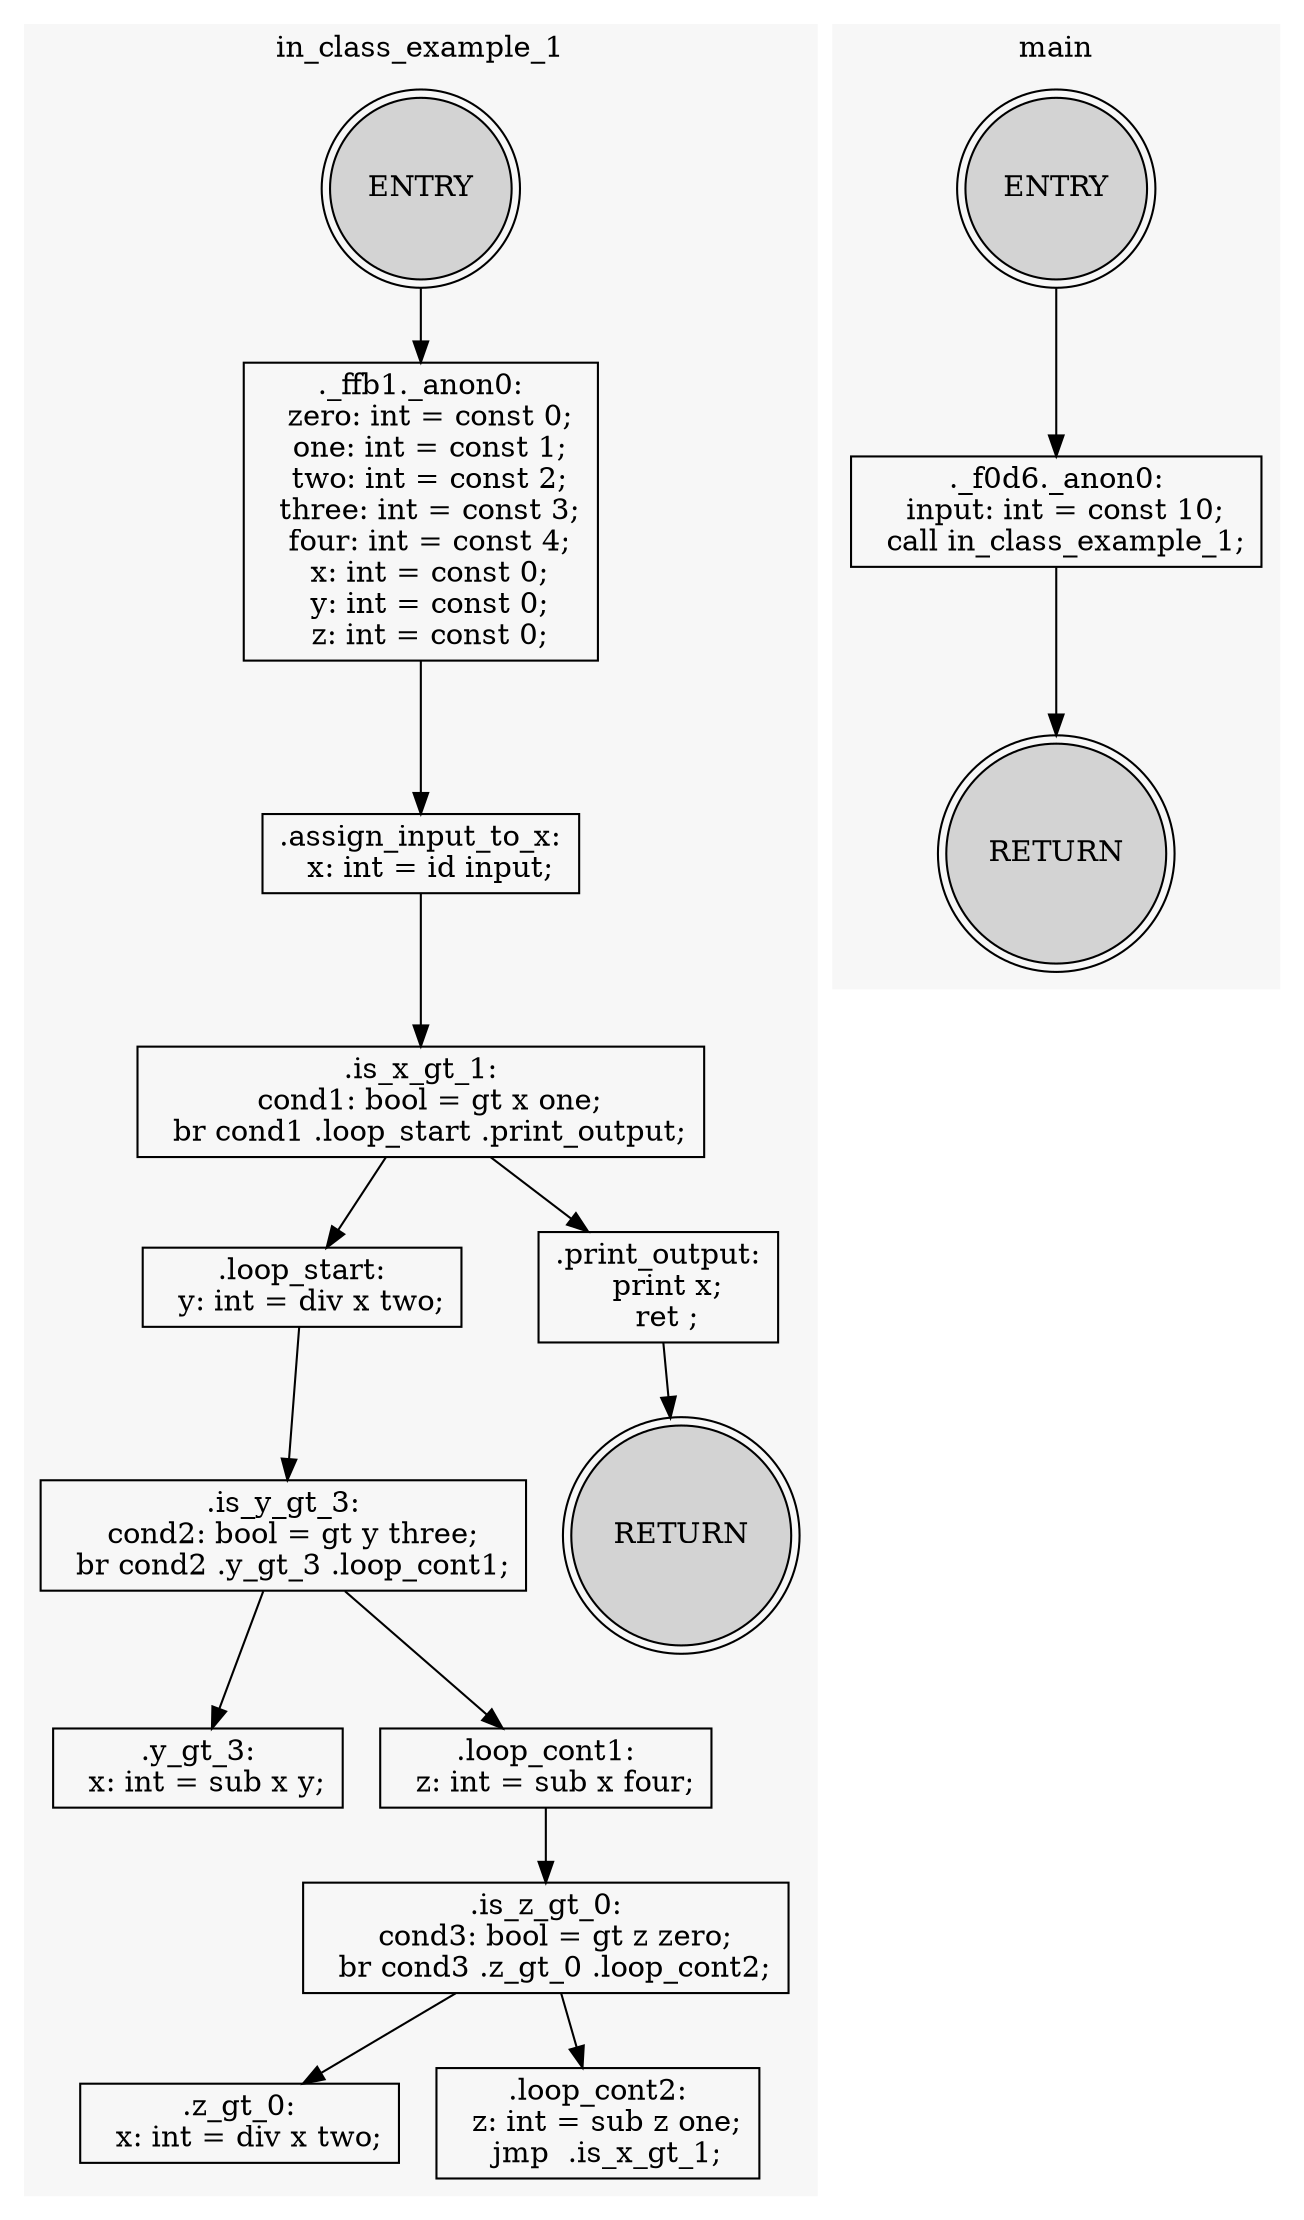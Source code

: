 // Dominator Tree
digraph DOMTREE {
	subgraph cluster_in_class_example_1 {
		label=in_class_example_1
		color="#f7f7f7"
		style=filled
		rankdir=TB
		FUNC_in_class_example_1_NODE_ENTRY [label=ENTRY fillcolor=lightgray shape=doublecircle style=filled]
		"FUNC_in_class_example_1_NODE__ffb1._anon0" [label="._ffb1._anon0:
  zero: int = const 0;
  one: int = const 1;
  two: int = const 2;
  three: int = const 3;
  four: int = const 4;
  x: int = const 0;
  y: int = const 0;
  z: int = const 0;" shape=box]
		FUNC_in_class_example_1_NODE_ENTRY -> "FUNC_in_class_example_1_NODE__ffb1._anon0"
		FUNC_in_class_example_1_NODE_assign_input_to_x [label=".assign_input_to_x:
  x: int = id input;" shape=box]
		"FUNC_in_class_example_1_NODE__ffb1._anon0" -> FUNC_in_class_example_1_NODE_assign_input_to_x
		FUNC_in_class_example_1_NODE_is_x_gt_1 [label=".is_x_gt_1:
  cond1: bool = gt x one;
  br cond1 .loop_start .print_output;" shape=box]
		FUNC_in_class_example_1_NODE_assign_input_to_x -> FUNC_in_class_example_1_NODE_is_x_gt_1
		FUNC_in_class_example_1_NODE_loop_start [label=".loop_start:
  y: int = div x two;" shape=box]
		FUNC_in_class_example_1_NODE_is_x_gt_1 -> FUNC_in_class_example_1_NODE_loop_start
		FUNC_in_class_example_1_NODE_is_y_gt_3 [label=".is_y_gt_3:
  cond2: bool = gt y three;
  br cond2 .y_gt_3 .loop_cont1;" shape=box]
		FUNC_in_class_example_1_NODE_loop_start -> FUNC_in_class_example_1_NODE_is_y_gt_3
		FUNC_in_class_example_1_NODE_y_gt_3 [label=".y_gt_3:
  x: int = sub x y;" shape=box]
		FUNC_in_class_example_1_NODE_is_y_gt_3 -> FUNC_in_class_example_1_NODE_y_gt_3
		FUNC_in_class_example_1_NODE_loop_cont1 [label=".loop_cont1:
  z: int = sub x four;" shape=box]
		FUNC_in_class_example_1_NODE_is_y_gt_3 -> FUNC_in_class_example_1_NODE_loop_cont1
		FUNC_in_class_example_1_NODE_is_z_gt_0 [label=".is_z_gt_0:
  cond3: bool = gt z zero;
  br cond3 .z_gt_0 .loop_cont2;" shape=box]
		FUNC_in_class_example_1_NODE_loop_cont1 -> FUNC_in_class_example_1_NODE_is_z_gt_0
		FUNC_in_class_example_1_NODE_z_gt_0 [label=".z_gt_0:
  x: int = div x two;" shape=box]
		FUNC_in_class_example_1_NODE_is_z_gt_0 -> FUNC_in_class_example_1_NODE_z_gt_0
		FUNC_in_class_example_1_NODE_loop_cont2 [label=".loop_cont2:
  z: int = sub z one;
  jmp  .is_x_gt_1;" shape=box]
		FUNC_in_class_example_1_NODE_is_z_gt_0 -> FUNC_in_class_example_1_NODE_loop_cont2
		FUNC_in_class_example_1_NODE_print_output [label=".print_output:
  print x;
  ret ;" shape=box]
		FUNC_in_class_example_1_NODE_is_x_gt_1 -> FUNC_in_class_example_1_NODE_print_output
		FUNC_in_class_example_1_NODE_RETURN [label=RETURN fillcolor=lightgray shape=doublecircle style=filled]
		FUNC_in_class_example_1_NODE_print_output -> FUNC_in_class_example_1_NODE_RETURN
	}
	subgraph cluster_main {
		label=main
		color="#f7f7f7"
		style=filled
		rankdir=TB
		FUNC_main_NODE_ENTRY [label=ENTRY fillcolor=lightgray shape=doublecircle style=filled]
		"FUNC_main_NODE__f0d6._anon0" [label="._f0d6._anon0:
  input: int = const 10;
  call in_class_example_1;" shape=box]
		FUNC_main_NODE_ENTRY -> "FUNC_main_NODE__f0d6._anon0"
		FUNC_main_NODE_RETURN [label=RETURN fillcolor=lightgray shape=doublecircle style=filled]
		"FUNC_main_NODE__f0d6._anon0" -> FUNC_main_NODE_RETURN
	}
}
